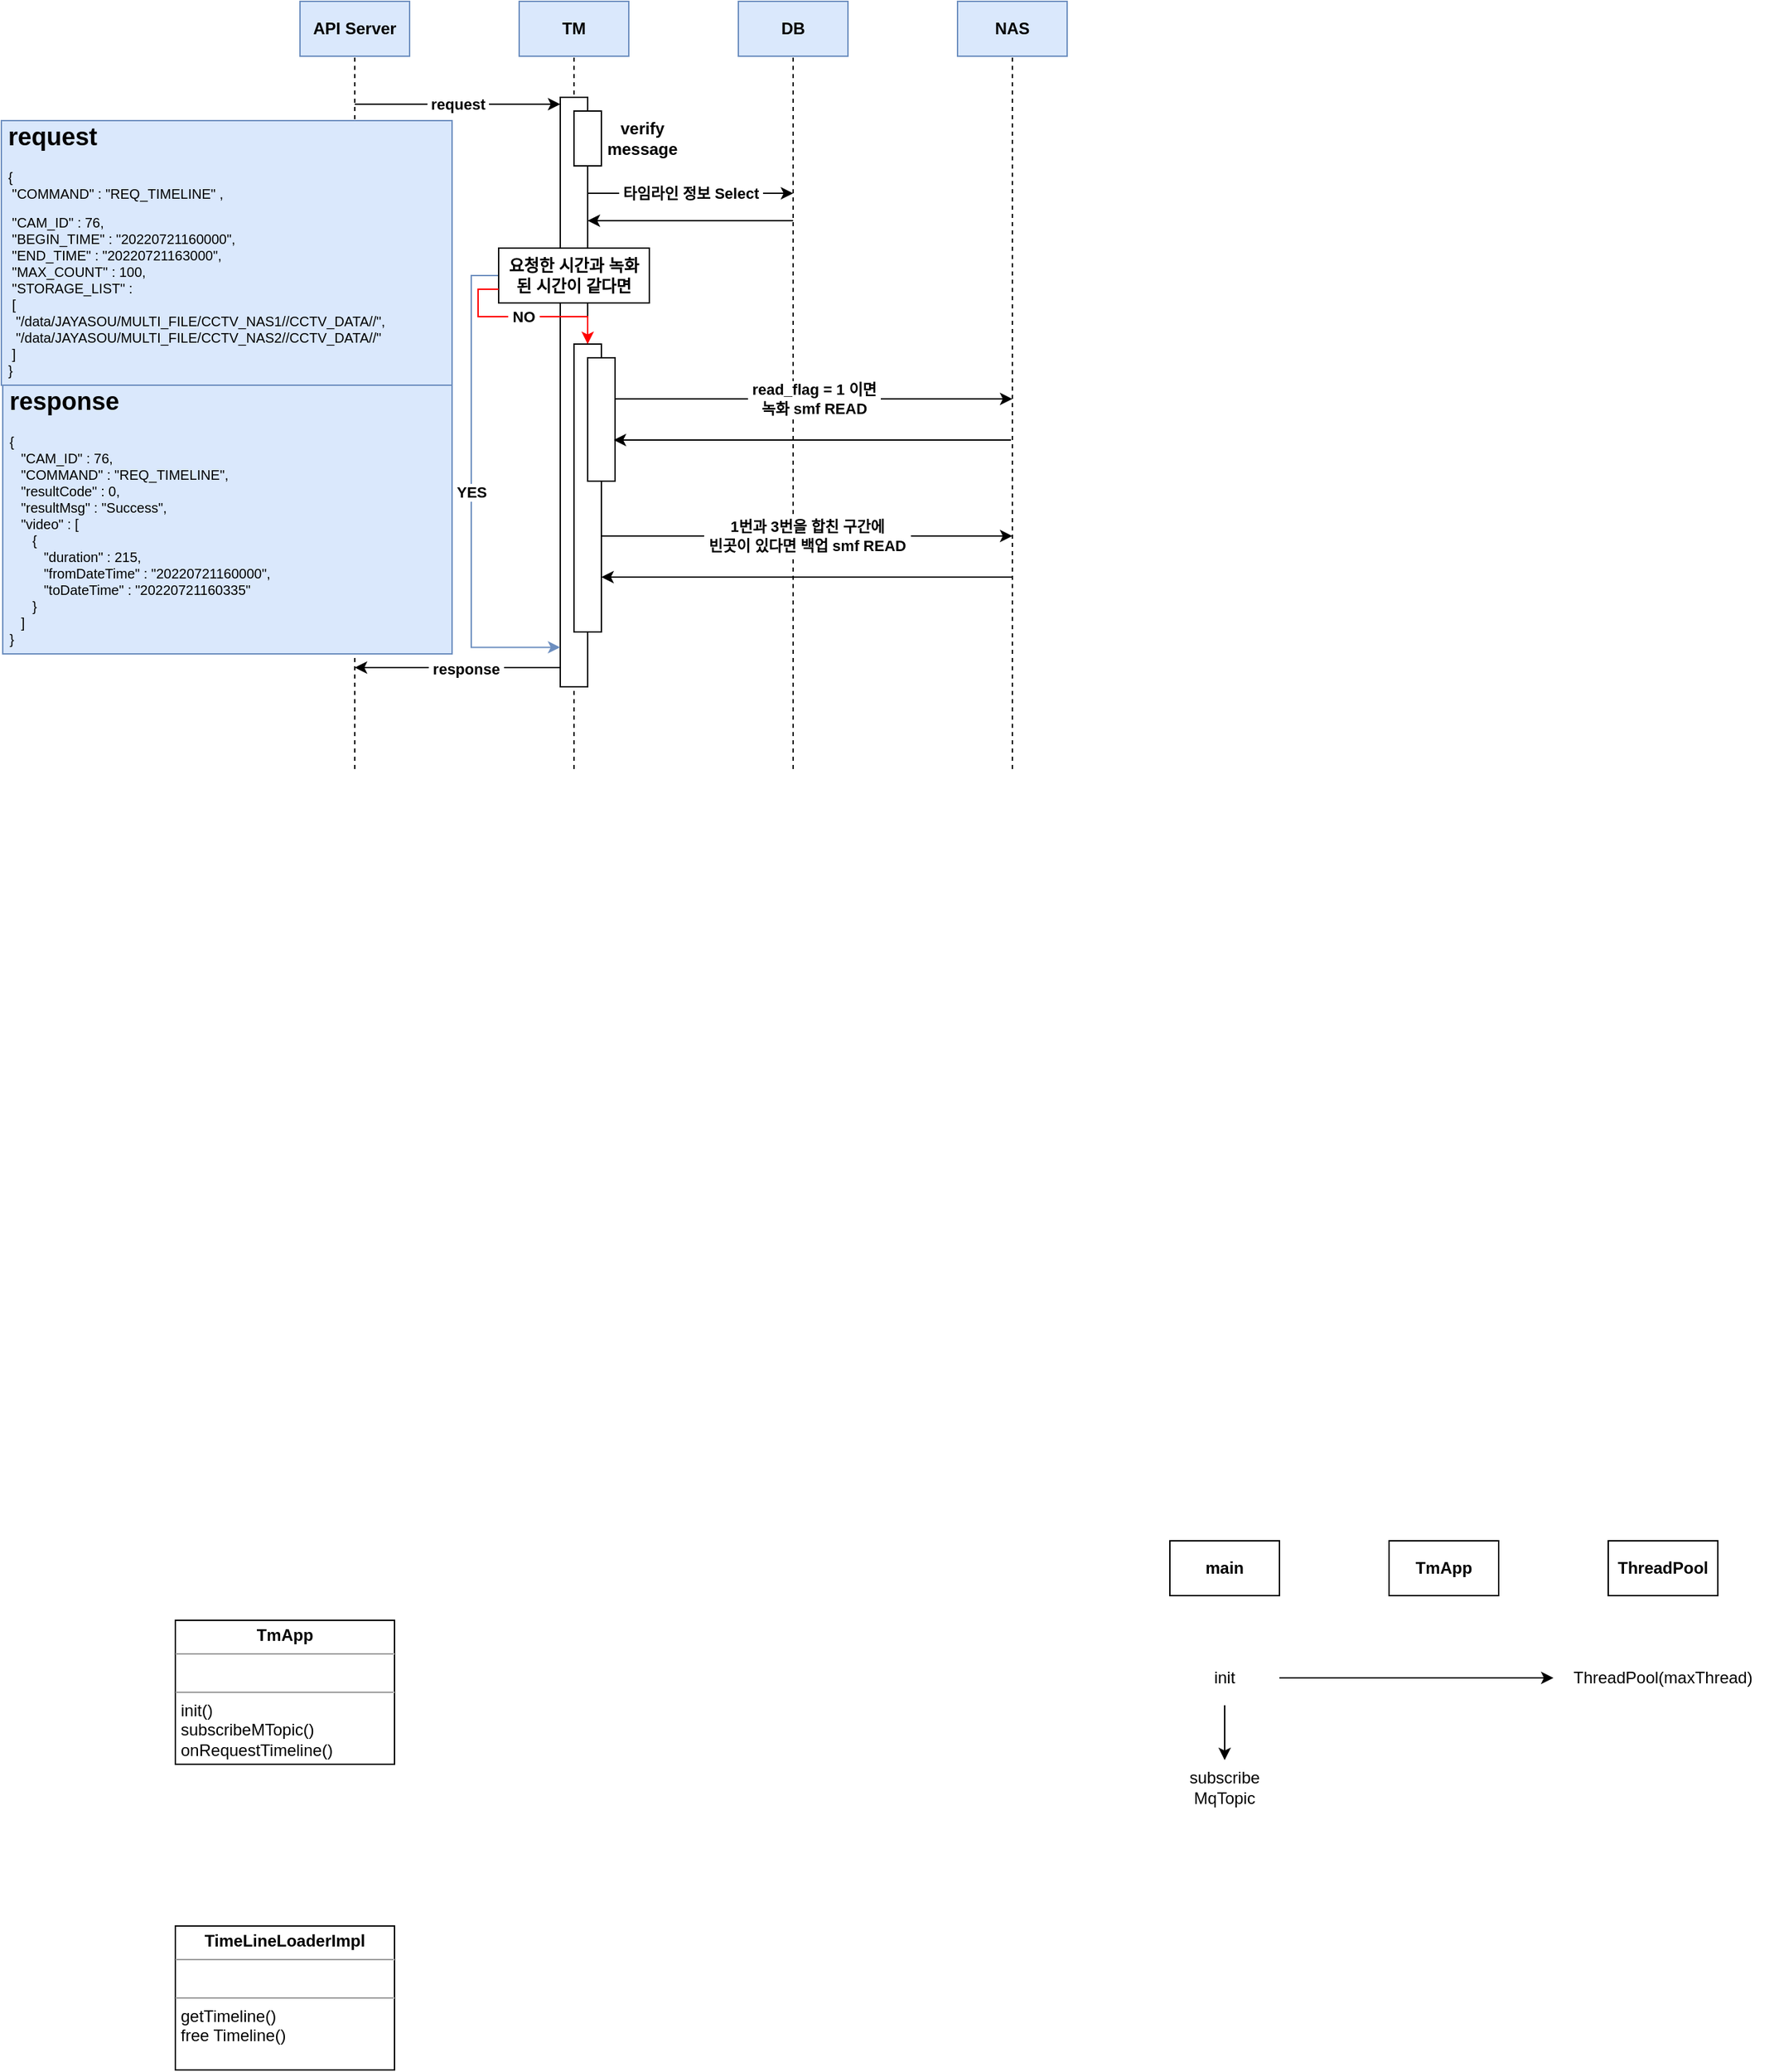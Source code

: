 <mxfile version="20.2.2" type="github">
  <diagram id="VwBuRcIMg6o2L0P68NVx" name="페이지-1">
    <mxGraphModel dx="418" dy="226" grid="1" gridSize="10" guides="1" tooltips="1" connect="1" arrows="1" fold="1" page="1" pageScale="1" pageWidth="827" pageHeight="1169" math="0" shadow="0">
      <root>
        <mxCell id="0" />
        <mxCell id="1" parent="0" />
        <mxCell id="YyA1JXK225TJ4eiLF_QA-1" value="&lt;b&gt;API Server&lt;/b&gt;" style="text;html=1;strokeColor=#6c8ebf;fillColor=#dae8fc;align=center;verticalAlign=middle;whiteSpace=wrap;rounded=0;" parent="1" vertex="1">
          <mxGeometry x="245" y="77" width="80" height="40" as="geometry" />
        </mxCell>
        <mxCell id="YyA1JXK225TJ4eiLF_QA-2" value="&lt;b&gt;TM&lt;/b&gt;" style="text;html=1;strokeColor=#6c8ebf;fillColor=#dae8fc;align=center;verticalAlign=middle;whiteSpace=wrap;rounded=0;" parent="1" vertex="1">
          <mxGeometry x="405" y="77" width="80" height="40" as="geometry" />
        </mxCell>
        <mxCell id="YyA1JXK225TJ4eiLF_QA-3" value="&lt;b&gt;DB&lt;/b&gt;" style="text;html=1;strokeColor=#6c8ebf;fillColor=#dae8fc;align=center;verticalAlign=middle;whiteSpace=wrap;rounded=0;" parent="1" vertex="1">
          <mxGeometry x="565" y="77" width="80" height="40" as="geometry" />
        </mxCell>
        <mxCell id="YyA1JXK225TJ4eiLF_QA-4" value="&lt;b&gt;NAS&lt;/b&gt;" style="text;html=1;strokeColor=#6c8ebf;fillColor=#dae8fc;align=center;verticalAlign=middle;whiteSpace=wrap;rounded=0;" parent="1" vertex="1">
          <mxGeometry x="725" y="77" width="80" height="40" as="geometry" />
        </mxCell>
        <mxCell id="YyA1JXK225TJ4eiLF_QA-5" value="" style="endArrow=none;dashed=1;html=1;rounded=0;entryX=0.5;entryY=1;entryDx=0;entryDy=0;" parent="1" target="YyA1JXK225TJ4eiLF_QA-1" edge="1">
          <mxGeometry width="50" height="50" relative="1" as="geometry">
            <mxPoint x="285" y="637" as="sourcePoint" />
            <mxPoint x="555" y="317" as="targetPoint" />
          </mxGeometry>
        </mxCell>
        <mxCell id="YyA1JXK225TJ4eiLF_QA-6" value="" style="endArrow=none;dashed=1;html=1;rounded=0;entryX=0.5;entryY=1;entryDx=0;entryDy=0;" parent="1" target="YyA1JXK225TJ4eiLF_QA-2" edge="1">
          <mxGeometry width="50" height="50" relative="1" as="geometry">
            <mxPoint x="445" y="637" as="sourcePoint" />
            <mxPoint x="445" y="147" as="targetPoint" />
          </mxGeometry>
        </mxCell>
        <mxCell id="YyA1JXK225TJ4eiLF_QA-7" value="" style="endArrow=none;dashed=1;html=1;rounded=0;entryX=0.5;entryY=1;entryDx=0;entryDy=0;" parent="1" target="YyA1JXK225TJ4eiLF_QA-3" edge="1">
          <mxGeometry width="50" height="50" relative="1" as="geometry">
            <mxPoint x="605" y="637" as="sourcePoint" />
            <mxPoint x="595" y="137" as="targetPoint" />
          </mxGeometry>
        </mxCell>
        <mxCell id="YyA1JXK225TJ4eiLF_QA-8" value="" style="endArrow=none;dashed=1;html=1;rounded=0;entryX=0.5;entryY=1;entryDx=0;entryDy=0;" parent="1" target="YyA1JXK225TJ4eiLF_QA-4" edge="1">
          <mxGeometry width="50" height="50" relative="1" as="geometry">
            <mxPoint x="765" y="637" as="sourcePoint" />
            <mxPoint x="745" y="127" as="targetPoint" />
          </mxGeometry>
        </mxCell>
        <mxCell id="YyA1JXK225TJ4eiLF_QA-9" value="&lt;b&gt;&amp;nbsp;request&amp;nbsp;&lt;/b&gt;" style="endArrow=classic;html=1;rounded=0;" parent="1" edge="1">
          <mxGeometry width="50" height="50" relative="1" as="geometry">
            <mxPoint x="285" y="152" as="sourcePoint" />
            <mxPoint x="435" y="152" as="targetPoint" />
          </mxGeometry>
        </mxCell>
        <mxCell id="YyA1JXK225TJ4eiLF_QA-10" value="" style="rounded=0;whiteSpace=wrap;html=1;" parent="1" vertex="1">
          <mxGeometry x="435" y="147" width="20" height="430" as="geometry" />
        </mxCell>
        <mxCell id="YyA1JXK225TJ4eiLF_QA-11" value="" style="rounded=0;whiteSpace=wrap;html=1;" parent="1" vertex="1">
          <mxGeometry x="445" y="157" width="20" height="40" as="geometry" />
        </mxCell>
        <mxCell id="YyA1JXK225TJ4eiLF_QA-13" value="&lt;b&gt;verify message&lt;/b&gt;" style="text;html=1;strokeColor=none;fillColor=none;align=center;verticalAlign=middle;whiteSpace=wrap;rounded=0;" parent="1" vertex="1">
          <mxGeometry x="465" y="162" width="60" height="30" as="geometry" />
        </mxCell>
        <mxCell id="YyA1JXK225TJ4eiLF_QA-15" value="&lt;b&gt;&amp;nbsp;타임라인 정보 Select&amp;nbsp;&lt;/b&gt;" style="endArrow=classic;html=1;rounded=0;" parent="1" edge="1">
          <mxGeometry width="50" height="50" relative="1" as="geometry">
            <mxPoint x="455" y="217" as="sourcePoint" />
            <mxPoint x="605" y="217" as="targetPoint" />
          </mxGeometry>
        </mxCell>
        <mxCell id="YyA1JXK225TJ4eiLF_QA-16" value="" style="endArrow=classic;html=1;rounded=0;" parent="1" edge="1">
          <mxGeometry width="50" height="50" relative="1" as="geometry">
            <mxPoint x="605" y="237" as="sourcePoint" />
            <mxPoint x="455" y="237" as="targetPoint" />
          </mxGeometry>
        </mxCell>
        <mxCell id="YyA1JXK225TJ4eiLF_QA-31" value="&lt;b&gt;YES&lt;/b&gt;" style="edgeStyle=orthogonalEdgeStyle;rounded=0;orthogonalLoop=1;jettySize=auto;html=1;exitX=0;exitY=0.5;exitDx=0;exitDy=0;entryX=0;entryY=0.933;entryDx=0;entryDy=0;entryPerimeter=0;strokeColor=#6c8ebf;fillColor=#dae8fc;" parent="1" source="YyA1JXK225TJ4eiLF_QA-17" target="YyA1JXK225TJ4eiLF_QA-10" edge="1">
          <mxGeometry relative="1" as="geometry" />
        </mxCell>
        <mxCell id="YyA1JXK225TJ4eiLF_QA-17" value="&lt;b&gt;요청한 시간과 녹화 된 시간이 같다면&lt;/b&gt;" style="rounded=0;whiteSpace=wrap;html=1;" parent="1" vertex="1">
          <mxGeometry x="390" y="257" width="110" height="40" as="geometry" />
        </mxCell>
        <mxCell id="YyA1JXK225TJ4eiLF_QA-19" value="" style="rounded=0;whiteSpace=wrap;html=1;" parent="1" vertex="1">
          <mxGeometry x="445" y="327" width="20" height="210" as="geometry" />
        </mxCell>
        <mxCell id="YyA1JXK225TJ4eiLF_QA-20" value="&lt;b&gt;&amp;nbsp;NO&amp;nbsp;&lt;/b&gt;" style="endArrow=classic;html=1;rounded=0;exitX=0;exitY=0.75;exitDx=0;exitDy=0;entryX=0.5;entryY=0;entryDx=0;entryDy=0;strokeColor=#FF0000;" parent="1" source="YyA1JXK225TJ4eiLF_QA-17" target="YyA1JXK225TJ4eiLF_QA-19" edge="1">
          <mxGeometry width="50" height="50" relative="1" as="geometry">
            <mxPoint x="715" y="327" as="sourcePoint" />
            <mxPoint x="765" y="277" as="targetPoint" />
            <Array as="points">
              <mxPoint x="375" y="287" />
              <mxPoint x="375" y="307" />
              <mxPoint x="455" y="307" />
            </Array>
          </mxGeometry>
        </mxCell>
        <mxCell id="YyA1JXK225TJ4eiLF_QA-21" value="" style="rounded=0;whiteSpace=wrap;html=1;" parent="1" vertex="1">
          <mxGeometry x="455" y="337" width="20" height="90" as="geometry" />
        </mxCell>
        <mxCell id="YyA1JXK225TJ4eiLF_QA-24" value="&lt;b&gt;&amp;nbsp;read_flag = 1 이면&amp;nbsp;&lt;br&gt;녹화 smf READ&lt;/b&gt;" style="endArrow=classic;html=1;rounded=0;strokeColor=#000000;" parent="1" edge="1">
          <mxGeometry width="50" height="50" relative="1" as="geometry">
            <mxPoint x="475" y="367" as="sourcePoint" />
            <mxPoint x="765" y="367" as="targetPoint" />
          </mxGeometry>
        </mxCell>
        <mxCell id="YyA1JXK225TJ4eiLF_QA-25" value="" style="endArrow=classic;html=1;rounded=0;strokeColor=#000000;" parent="1" edge="1">
          <mxGeometry width="50" height="50" relative="1" as="geometry">
            <mxPoint x="764" y="397" as="sourcePoint" />
            <mxPoint x="474" y="397" as="targetPoint" />
          </mxGeometry>
        </mxCell>
        <mxCell id="YyA1JXK225TJ4eiLF_QA-26" value="&lt;b&gt;&amp;nbsp;1번과 3번을 합친 구간에&amp;nbsp;&lt;br&gt;&amp;nbsp;빈곳이 있다면 백업 smf READ&amp;nbsp;&lt;/b&gt;" style="endArrow=classic;html=1;rounded=0;strokeColor=#000000;" parent="1" edge="1">
          <mxGeometry width="50" height="50" relative="1" as="geometry">
            <mxPoint x="465" y="467" as="sourcePoint" />
            <mxPoint x="765" y="467" as="targetPoint" />
          </mxGeometry>
        </mxCell>
        <mxCell id="YyA1JXK225TJ4eiLF_QA-27" value="" style="endArrow=classic;html=1;rounded=0;strokeColor=#000000;" parent="1" edge="1">
          <mxGeometry width="50" height="50" relative="1" as="geometry">
            <mxPoint x="765" y="497" as="sourcePoint" />
            <mxPoint x="465" y="497" as="targetPoint" />
          </mxGeometry>
        </mxCell>
        <mxCell id="YyA1JXK225TJ4eiLF_QA-28" value="" style="endArrow=classic;html=1;rounded=0;strokeColor=#000000;" parent="1" edge="1">
          <mxGeometry width="50" height="50" relative="1" as="geometry">
            <mxPoint x="435" y="563" as="sourcePoint" />
            <mxPoint x="285" y="563" as="targetPoint" />
          </mxGeometry>
        </mxCell>
        <mxCell id="YyA1JXK225TJ4eiLF_QA-30" value="&lt;b&gt;&amp;nbsp;response&amp;nbsp;&lt;/b&gt;" style="edgeLabel;html=1;align=center;verticalAlign=middle;resizable=0;points=[];" parent="YyA1JXK225TJ4eiLF_QA-28" vertex="1" connectable="0">
          <mxGeometry x="-0.082" y="1" relative="1" as="geometry">
            <mxPoint as="offset" />
          </mxGeometry>
        </mxCell>
        <mxCell id="YyA1JXK225TJ4eiLF_QA-36" value="&lt;h1&gt;request&lt;/h1&gt;&lt;p&gt;&lt;font size=&quot;1&quot;&gt;{&lt;br&gt;&lt;/font&gt;&lt;span style=&quot;font-size: x-small; background-color: initial; white-space: pre;&quot;&gt; &lt;/span&gt;&lt;span style=&quot;font-size: x-small; background-color: initial;&quot;&gt;&quot;COMMAND&quot; : &quot;REQ_TIMELINE&quot; ,&amp;nbsp;&lt;/span&gt;&lt;/p&gt;&lt;p&gt;&lt;span style=&quot;font-size: x-small; background-color: initial;&quot;&gt;&lt;span style=&quot;white-space: pre;&quot;&gt; &lt;/span&gt;&quot;CAM_ID&quot; : 76,&amp;nbsp;&lt;br&gt;&lt;/span&gt;&lt;span style=&quot;font-size: x-small; background-color: initial;&quot;&gt;&lt;span style=&quot;white-space: pre;&quot;&gt; &lt;/span&gt;&quot;BEGIN_TIME&quot; : &quot;20220721160000&quot;,&lt;br&gt;&lt;/span&gt;&lt;span style=&quot;font-size: x-small; background-color: initial;&quot;&gt;&lt;span style=&quot;white-space: pre;&quot;&gt; &lt;/span&gt;&quot;END_TIME&quot; : &quot;20220721163000&quot;,&lt;br&gt;&lt;/span&gt;&lt;span style=&quot;font-size: x-small; background-color: initial;&quot;&gt;&lt;span style=&quot;white-space: pre;&quot;&gt; &lt;/span&gt;&quot;MAX_COUNT&quot; : 100,&lt;br&gt;&lt;/span&gt;&lt;span style=&quot;font-size: x-small; background-color: initial;&quot;&gt;&lt;span style=&quot;white-space: pre;&quot;&gt; &lt;/span&gt;&quot;STORAGE_LIST&quot; :&amp;nbsp;&lt;br&gt;&lt;/span&gt;&lt;span style=&quot;font-size: x-small; background-color: initial;&quot;&gt;&lt;span style=&quot;white-space: pre;&quot;&gt; &lt;/span&gt;[&lt;br&gt;&lt;/span&gt;&lt;span style=&quot;font-size: x-small; background-color: initial;&quot;&gt;&lt;span style=&quot;white-space: pre;&quot;&gt; &lt;/span&gt;&lt;span style=&quot;white-space: pre;&quot;&gt; &lt;/span&gt;&quot;/data/JAYASOU/MULTI_FILE/CCTV_NAS1//CCTV_DATA//&quot;,&lt;br&gt;&lt;/span&gt;&lt;span style=&quot;font-size: x-small; background-color: initial;&quot;&gt;&lt;span style=&quot;white-space: pre;&quot;&gt; &lt;/span&gt;&lt;span style=&quot;white-space: pre;&quot;&gt; &lt;/span&gt;&quot;/data/JAYASOU/MULTI_FILE/CCTV_NAS2//CCTV_DATA//&quot;&lt;br&gt;&lt;/span&gt;&lt;span style=&quot;font-size: x-small; background-color: initial;&quot;&gt;&lt;span style=&quot;white-space: pre;&quot;&gt; &lt;/span&gt;]&lt;br&gt;&lt;/span&gt;&lt;span style=&quot;font-size: x-small; background-color: initial;&quot;&gt;}&lt;/span&gt;&lt;/p&gt;" style="text;html=1;spacing=5;spacingTop=-20;whiteSpace=wrap;overflow=hidden;rounded=0;fontSize=9;fillColor=#dae8fc;strokeColor=#6c8ebf;" parent="1" vertex="1">
          <mxGeometry x="27" y="164" width="329" height="193" as="geometry" />
        </mxCell>
        <mxCell id="YyA1JXK225TJ4eiLF_QA-38" value="&lt;h1&gt;response&lt;/h1&gt;&lt;p&gt;&lt;font size=&quot;1&quot;&gt;{&lt;br&gt;&lt;/font&gt;&lt;span style=&quot;font-size: x-small; background-color: initial;&quot;&gt;&amp;nbsp; &amp;nbsp;&quot;CAM_ID&quot; : 76,&lt;br&gt;&lt;/span&gt;&lt;span style=&quot;font-size: x-small; background-color: initial;&quot;&gt;&amp;nbsp; &amp;nbsp;&quot;COMMAND&quot; : &quot;REQ_TIMELINE&quot;,&lt;br&gt;&lt;/span&gt;&lt;span style=&quot;font-size: x-small; background-color: initial;&quot;&gt;&amp;nbsp; &amp;nbsp;&quot;resultCode&quot; : 0,&lt;br&gt;&lt;/span&gt;&lt;span style=&quot;font-size: x-small; background-color: initial;&quot;&gt;&amp;nbsp; &amp;nbsp;&quot;resultMsg&quot; : &quot;Success&quot;,&lt;br&gt;&lt;/span&gt;&lt;span style=&quot;font-size: x-small; background-color: initial;&quot;&gt;&amp;nbsp; &amp;nbsp;&quot;video&quot; : [&lt;br&gt;&lt;/span&gt;&lt;span style=&quot;font-size: x-small; background-color: initial;&quot;&gt;&amp;nbsp; &amp;nbsp; &amp;nbsp; {&lt;br&gt;&lt;/span&gt;&lt;span style=&quot;font-size: x-small; background-color: initial;&quot;&gt;&amp;nbsp; &amp;nbsp; &amp;nbsp; &amp;nbsp; &amp;nbsp;&quot;duration&quot; : 215,&lt;br&gt;&lt;/span&gt;&lt;span style=&quot;font-size: x-small; background-color: initial;&quot;&gt;&amp;nbsp; &amp;nbsp; &amp;nbsp; &amp;nbsp; &amp;nbsp;&quot;fromDateTime&quot; : &quot;20220721160000&quot;,&lt;br&gt;&lt;/span&gt;&lt;span style=&quot;font-size: x-small; background-color: initial;&quot;&gt;&amp;nbsp; &amp;nbsp; &amp;nbsp; &amp;nbsp; &amp;nbsp;&quot;toDateTime&quot; : &quot;20220721160335&quot;&lt;br&gt;&lt;/span&gt;&lt;span style=&quot;font-size: x-small; background-color: initial;&quot;&gt;&amp;nbsp; &amp;nbsp; &amp;nbsp; }&lt;br&gt;&lt;/span&gt;&lt;span style=&quot;font-size: x-small; background-color: initial;&quot;&gt;&amp;nbsp; &amp;nbsp;]&lt;br&gt;&lt;/span&gt;&lt;span style=&quot;background-color: initial; font-size: x-small;&quot;&gt;}&lt;/span&gt;&lt;/p&gt;&lt;div&gt;&lt;br&gt;&lt;/div&gt;" style="text;html=1;strokeColor=#6c8ebf;fillColor=#dae8fc;spacing=5;spacingTop=-20;whiteSpace=wrap;overflow=hidden;rounded=0;fontSize=9;" parent="1" vertex="1">
          <mxGeometry x="28" y="357" width="328" height="196" as="geometry" />
        </mxCell>
        <mxCell id="Cf1vtWMtcZaZBnLqMBZ9-1" value="&lt;p style=&quot;margin:0px;margin-top:4px;text-align:center;&quot;&gt;&lt;b&gt;TmApp&lt;/b&gt;&lt;/p&gt;&lt;hr size=&quot;1&quot;&gt;&lt;p style=&quot;margin:0px;margin-left:4px;&quot;&gt;&lt;br&gt;&lt;/p&gt;&lt;hr size=&quot;1&quot;&gt;&lt;p style=&quot;margin:0px;margin-left:4px;&quot;&gt;init()&lt;/p&gt;&lt;p style=&quot;margin:0px;margin-left:4px;&quot;&gt;subscribeMTopic()&lt;/p&gt;&lt;p style=&quot;margin:0px;margin-left:4px;&quot;&gt;onRequestTimeline()&lt;/p&gt;&lt;p style=&quot;margin:0px;margin-left:4px;&quot;&gt;&lt;br&gt;&lt;/p&gt;" style="verticalAlign=top;align=left;overflow=fill;fontSize=12;fontFamily=Helvetica;html=1;" vertex="1" parent="1">
          <mxGeometry x="154" y="1258" width="160" height="105" as="geometry" />
        </mxCell>
        <mxCell id="Cf1vtWMtcZaZBnLqMBZ9-2" value="&lt;p style=&quot;margin:0px;margin-top:4px;text-align:center;&quot;&gt;&lt;b&gt;TimeLineLoaderImpl&lt;/b&gt;&lt;/p&gt;&lt;hr size=&quot;1&quot;&gt;&lt;p style=&quot;margin:0px;margin-left:4px;&quot;&gt;&lt;br&gt;&lt;/p&gt;&lt;hr size=&quot;1&quot;&gt;&lt;p style=&quot;margin:0px;margin-left:4px;&quot;&gt;getTimeline()&lt;/p&gt;&lt;p style=&quot;margin:0px;margin-left:4px;&quot;&gt;free Timeline()&lt;/p&gt;" style="verticalAlign=top;align=left;overflow=fill;fontSize=12;fontFamily=Helvetica;html=1;" vertex="1" parent="1">
          <mxGeometry x="154" y="1481" width="160" height="105" as="geometry" />
        </mxCell>
        <mxCell id="Cf1vtWMtcZaZBnLqMBZ9-3" value="&lt;b&gt;main&lt;/b&gt;" style="rounded=0;whiteSpace=wrap;html=1;" vertex="1" parent="1">
          <mxGeometry x="880" y="1200" width="80" height="40" as="geometry" />
        </mxCell>
        <mxCell id="Cf1vtWMtcZaZBnLqMBZ9-4" value="&lt;b&gt;TmApp&lt;/b&gt;" style="rounded=0;whiteSpace=wrap;html=1;" vertex="1" parent="1">
          <mxGeometry x="1040" y="1200" width="80" height="40" as="geometry" />
        </mxCell>
        <mxCell id="Cf1vtWMtcZaZBnLqMBZ9-5" value="&lt;b&gt;ThreadPool&lt;/b&gt;" style="rounded=0;whiteSpace=wrap;html=1;" vertex="1" parent="1">
          <mxGeometry x="1200" y="1200" width="80" height="40" as="geometry" />
        </mxCell>
        <mxCell id="Cf1vtWMtcZaZBnLqMBZ9-6" value="subscribe MqTopic" style="text;html=1;strokeColor=none;fillColor=none;align=center;verticalAlign=middle;whiteSpace=wrap;rounded=0;" vertex="1" parent="1">
          <mxGeometry x="880" y="1360" width="80" height="40" as="geometry" />
        </mxCell>
        <mxCell id="Cf1vtWMtcZaZBnLqMBZ9-10" style="edgeStyle=orthogonalEdgeStyle;rounded=0;orthogonalLoop=1;jettySize=auto;html=1;exitX=1;exitY=0.5;exitDx=0;exitDy=0;entryX=0;entryY=0.5;entryDx=0;entryDy=0;" edge="1" parent="1" source="Cf1vtWMtcZaZBnLqMBZ9-8" target="Cf1vtWMtcZaZBnLqMBZ9-9">
          <mxGeometry relative="1" as="geometry" />
        </mxCell>
        <mxCell id="Cf1vtWMtcZaZBnLqMBZ9-12" style="edgeStyle=orthogonalEdgeStyle;rounded=0;orthogonalLoop=1;jettySize=auto;html=1;exitX=0.5;exitY=1;exitDx=0;exitDy=0;entryX=0.5;entryY=0;entryDx=0;entryDy=0;" edge="1" parent="1" source="Cf1vtWMtcZaZBnLqMBZ9-8" target="Cf1vtWMtcZaZBnLqMBZ9-6">
          <mxGeometry relative="1" as="geometry" />
        </mxCell>
        <mxCell id="Cf1vtWMtcZaZBnLqMBZ9-8" value="init" style="text;html=1;strokeColor=none;fillColor=none;align=center;verticalAlign=middle;whiteSpace=wrap;rounded=0;" vertex="1" parent="1">
          <mxGeometry x="880" y="1280" width="80" height="40" as="geometry" />
        </mxCell>
        <mxCell id="Cf1vtWMtcZaZBnLqMBZ9-9" value="ThreadPool(maxThread)" style="text;html=1;strokeColor=none;fillColor=none;align=center;verticalAlign=middle;whiteSpace=wrap;rounded=0;" vertex="1" parent="1">
          <mxGeometry x="1160" y="1280" width="160" height="40" as="geometry" />
        </mxCell>
      </root>
    </mxGraphModel>
  </diagram>
</mxfile>
